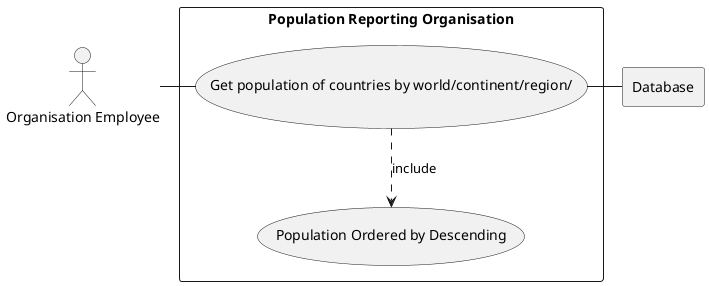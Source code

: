 @startuml

actor ORG as "Organisation Employee"

rectangle Database

rectangle "Population Reporting Organisation" {
    usecase UC1 as "Get population of countries by world/continent/region/"

    usecase UCa as "Population Ordered by Descending"

    ORG - UC1
    UC1 ..> UCa : include
    UC1 - Database
}

@enduml